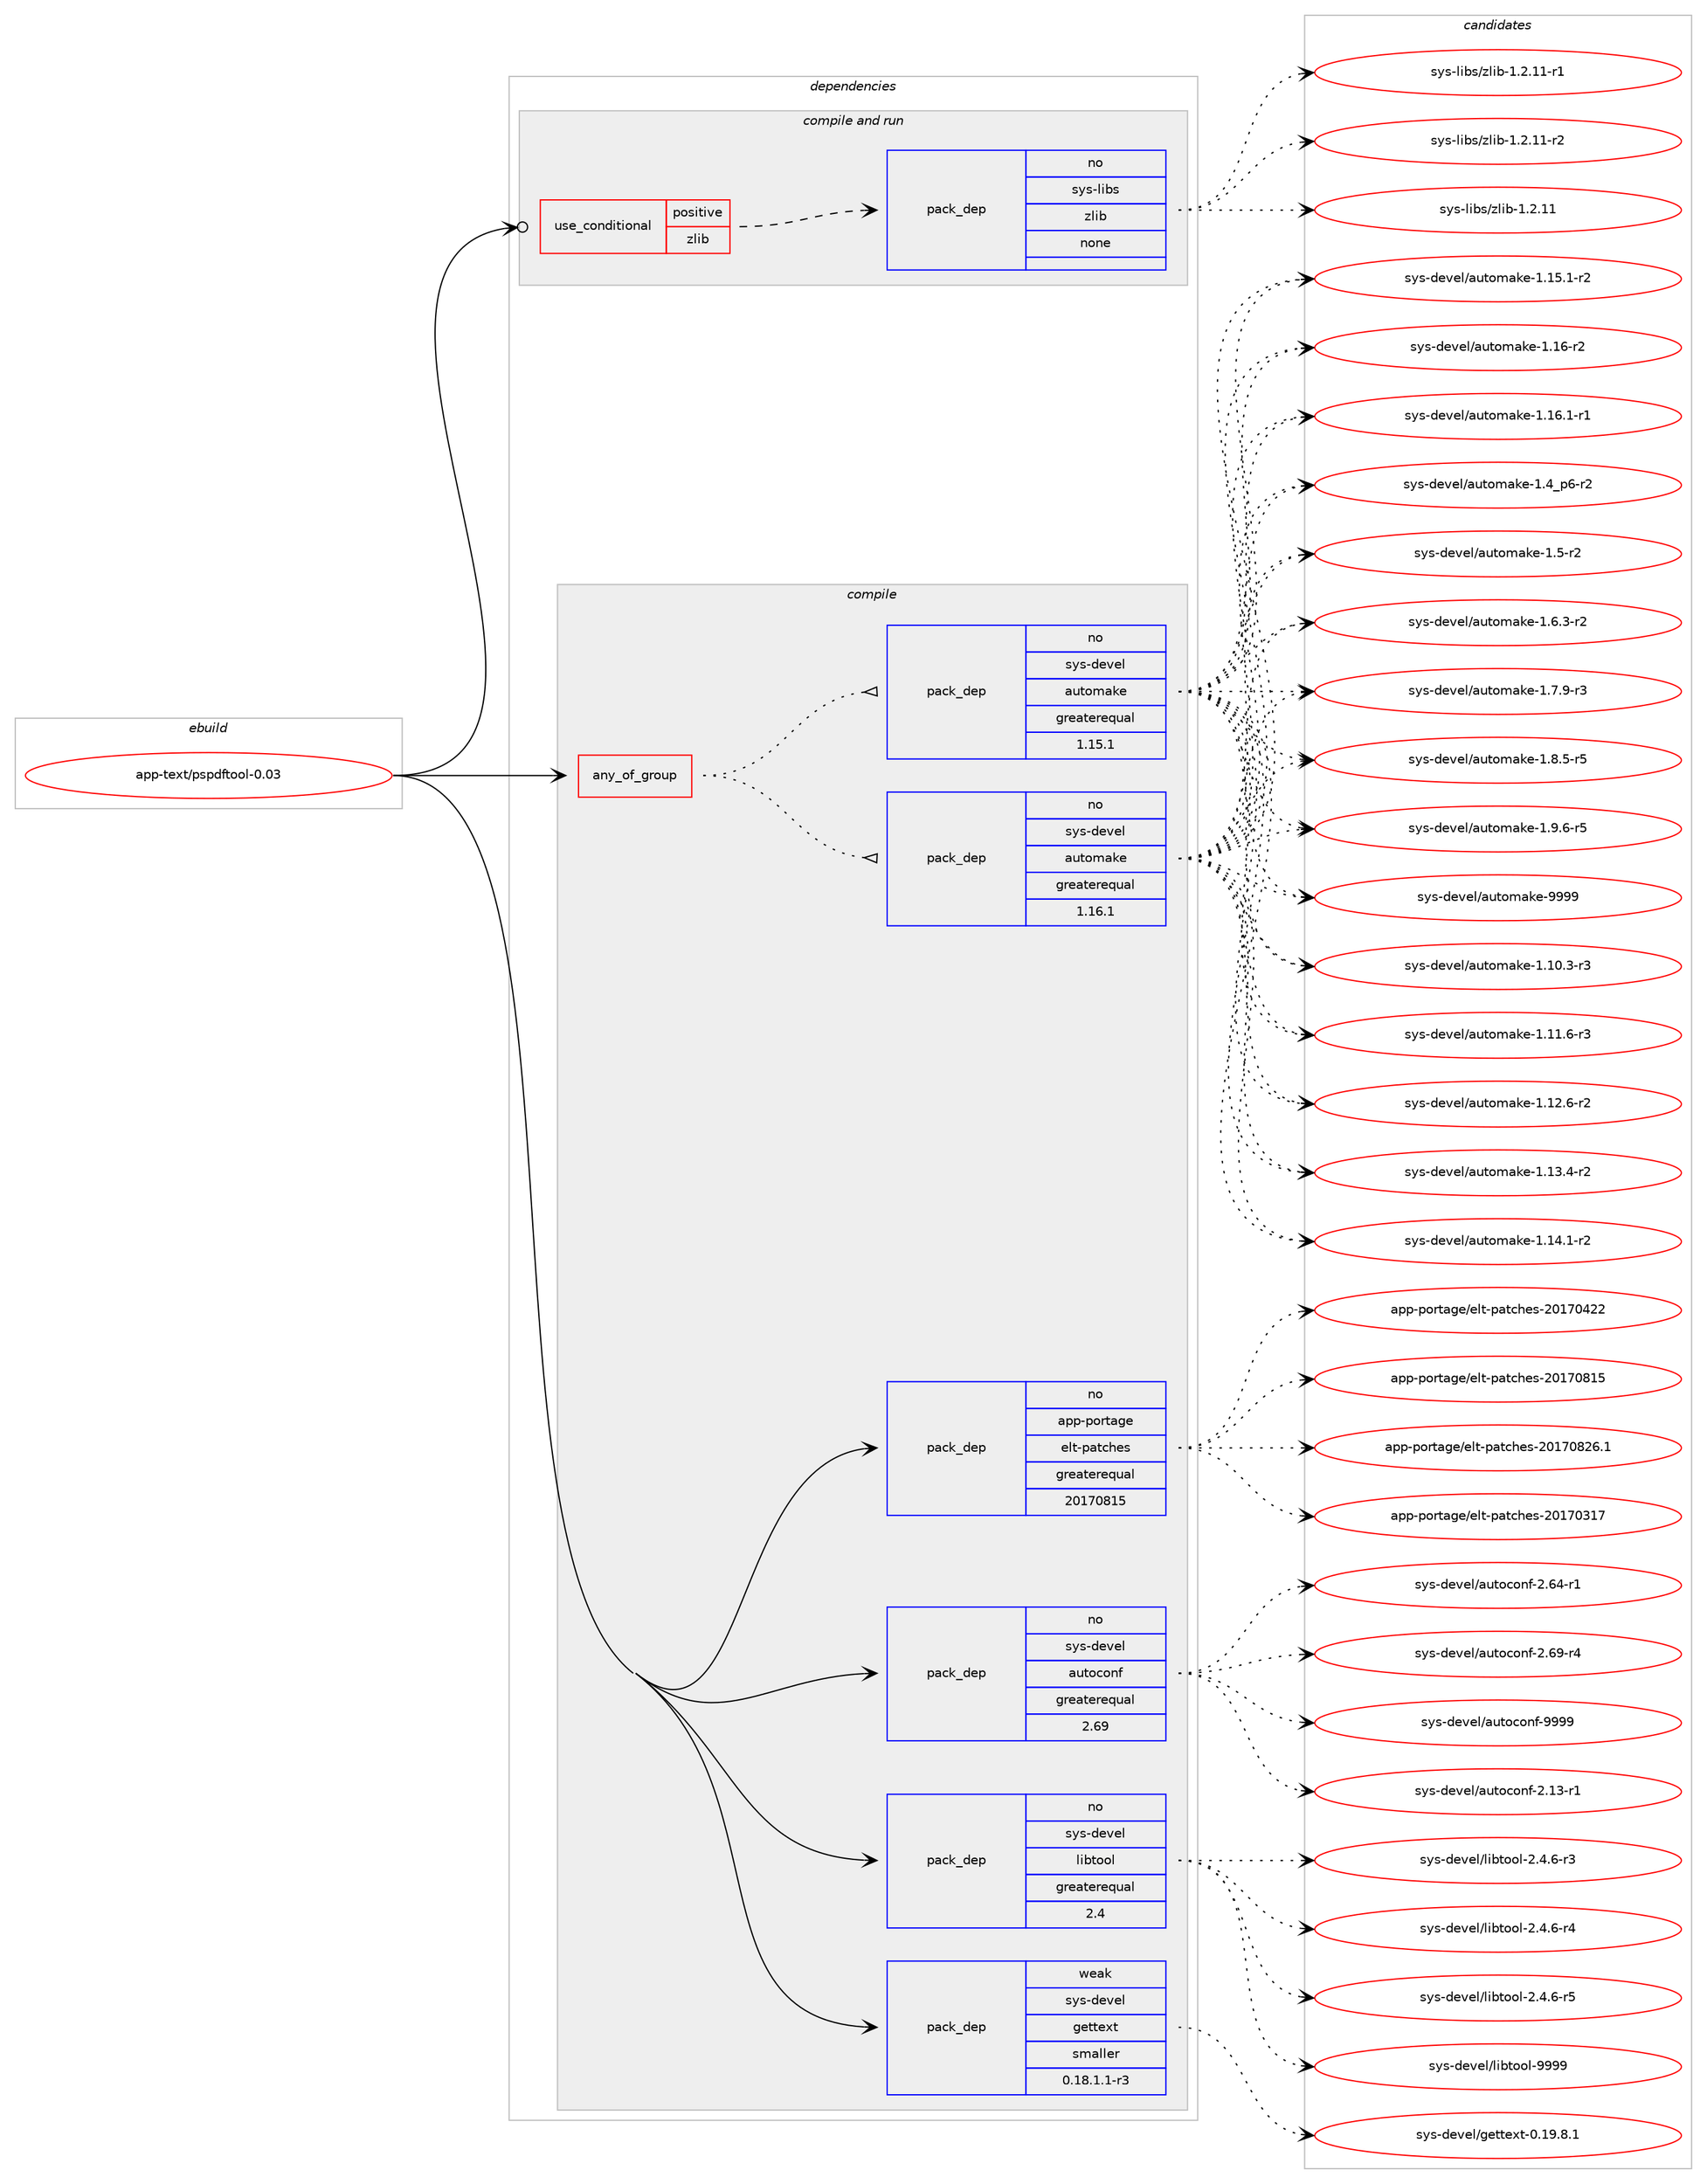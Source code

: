 digraph prolog {

# *************
# Graph options
# *************

newrank=true;
concentrate=true;
compound=true;
graph [rankdir=LR,fontname=Helvetica,fontsize=10,ranksep=1.5];#, ranksep=2.5, nodesep=0.2];
edge  [arrowhead=vee];
node  [fontname=Helvetica,fontsize=10];

# **********
# The ebuild
# **********

subgraph cluster_leftcol {
color=gray;
rank=same;
label=<<i>ebuild</i>>;
id [label="app-text/pspdftool-0.03", color=red, width=4, href="../app-text/pspdftool-0.03.svg"];
}

# ****************
# The dependencies
# ****************

subgraph cluster_midcol {
color=gray;
label=<<i>dependencies</i>>;
subgraph cluster_compile {
fillcolor="#eeeeee";
style=filled;
label=<<i>compile</i>>;
subgraph any19996 {
dependency1311883 [label=<<TABLE BORDER="0" CELLBORDER="1" CELLSPACING="0" CELLPADDING="4"><TR><TD CELLPADDING="10">any_of_group</TD></TR></TABLE>>, shape=none, color=red];subgraph pack935398 {
dependency1311884 [label=<<TABLE BORDER="0" CELLBORDER="1" CELLSPACING="0" CELLPADDING="4" WIDTH="220"><TR><TD ROWSPAN="6" CELLPADDING="30">pack_dep</TD></TR><TR><TD WIDTH="110">no</TD></TR><TR><TD>sys-devel</TD></TR><TR><TD>automake</TD></TR><TR><TD>greaterequal</TD></TR><TR><TD>1.16.1</TD></TR></TABLE>>, shape=none, color=blue];
}
dependency1311883:e -> dependency1311884:w [weight=20,style="dotted",arrowhead="oinv"];
subgraph pack935399 {
dependency1311885 [label=<<TABLE BORDER="0" CELLBORDER="1" CELLSPACING="0" CELLPADDING="4" WIDTH="220"><TR><TD ROWSPAN="6" CELLPADDING="30">pack_dep</TD></TR><TR><TD WIDTH="110">no</TD></TR><TR><TD>sys-devel</TD></TR><TR><TD>automake</TD></TR><TR><TD>greaterequal</TD></TR><TR><TD>1.15.1</TD></TR></TABLE>>, shape=none, color=blue];
}
dependency1311883:e -> dependency1311885:w [weight=20,style="dotted",arrowhead="oinv"];
}
id:e -> dependency1311883:w [weight=20,style="solid",arrowhead="vee"];
subgraph pack935400 {
dependency1311886 [label=<<TABLE BORDER="0" CELLBORDER="1" CELLSPACING="0" CELLPADDING="4" WIDTH="220"><TR><TD ROWSPAN="6" CELLPADDING="30">pack_dep</TD></TR><TR><TD WIDTH="110">no</TD></TR><TR><TD>app-portage</TD></TR><TR><TD>elt-patches</TD></TR><TR><TD>greaterequal</TD></TR><TR><TD>20170815</TD></TR></TABLE>>, shape=none, color=blue];
}
id:e -> dependency1311886:w [weight=20,style="solid",arrowhead="vee"];
subgraph pack935401 {
dependency1311887 [label=<<TABLE BORDER="0" CELLBORDER="1" CELLSPACING="0" CELLPADDING="4" WIDTH="220"><TR><TD ROWSPAN="6" CELLPADDING="30">pack_dep</TD></TR><TR><TD WIDTH="110">no</TD></TR><TR><TD>sys-devel</TD></TR><TR><TD>autoconf</TD></TR><TR><TD>greaterequal</TD></TR><TR><TD>2.69</TD></TR></TABLE>>, shape=none, color=blue];
}
id:e -> dependency1311887:w [weight=20,style="solid",arrowhead="vee"];
subgraph pack935402 {
dependency1311888 [label=<<TABLE BORDER="0" CELLBORDER="1" CELLSPACING="0" CELLPADDING="4" WIDTH="220"><TR><TD ROWSPAN="6" CELLPADDING="30">pack_dep</TD></TR><TR><TD WIDTH="110">no</TD></TR><TR><TD>sys-devel</TD></TR><TR><TD>libtool</TD></TR><TR><TD>greaterequal</TD></TR><TR><TD>2.4</TD></TR></TABLE>>, shape=none, color=blue];
}
id:e -> dependency1311888:w [weight=20,style="solid",arrowhead="vee"];
subgraph pack935403 {
dependency1311889 [label=<<TABLE BORDER="0" CELLBORDER="1" CELLSPACING="0" CELLPADDING="4" WIDTH="220"><TR><TD ROWSPAN="6" CELLPADDING="30">pack_dep</TD></TR><TR><TD WIDTH="110">weak</TD></TR><TR><TD>sys-devel</TD></TR><TR><TD>gettext</TD></TR><TR><TD>smaller</TD></TR><TR><TD>0.18.1.1-r3</TD></TR></TABLE>>, shape=none, color=blue];
}
id:e -> dependency1311889:w [weight=20,style="solid",arrowhead="vee"];
}
subgraph cluster_compileandrun {
fillcolor="#eeeeee";
style=filled;
label=<<i>compile and run</i>>;
subgraph cond355940 {
dependency1311890 [label=<<TABLE BORDER="0" CELLBORDER="1" CELLSPACING="0" CELLPADDING="4"><TR><TD ROWSPAN="3" CELLPADDING="10">use_conditional</TD></TR><TR><TD>positive</TD></TR><TR><TD>zlib</TD></TR></TABLE>>, shape=none, color=red];
subgraph pack935404 {
dependency1311891 [label=<<TABLE BORDER="0" CELLBORDER="1" CELLSPACING="0" CELLPADDING="4" WIDTH="220"><TR><TD ROWSPAN="6" CELLPADDING="30">pack_dep</TD></TR><TR><TD WIDTH="110">no</TD></TR><TR><TD>sys-libs</TD></TR><TR><TD>zlib</TD></TR><TR><TD>none</TD></TR><TR><TD></TD></TR></TABLE>>, shape=none, color=blue];
}
dependency1311890:e -> dependency1311891:w [weight=20,style="dashed",arrowhead="vee"];
}
id:e -> dependency1311890:w [weight=20,style="solid",arrowhead="odotvee"];
}
subgraph cluster_run {
fillcolor="#eeeeee";
style=filled;
label=<<i>run</i>>;
}
}

# **************
# The candidates
# **************

subgraph cluster_choices {
rank=same;
color=gray;
label=<<i>candidates</i>>;

subgraph choice935398 {
color=black;
nodesep=1;
choice11512111545100101118101108479711711611110997107101454946494846514511451 [label="sys-devel/automake-1.10.3-r3", color=red, width=4,href="../sys-devel/automake-1.10.3-r3.svg"];
choice11512111545100101118101108479711711611110997107101454946494946544511451 [label="sys-devel/automake-1.11.6-r3", color=red, width=4,href="../sys-devel/automake-1.11.6-r3.svg"];
choice11512111545100101118101108479711711611110997107101454946495046544511450 [label="sys-devel/automake-1.12.6-r2", color=red, width=4,href="../sys-devel/automake-1.12.6-r2.svg"];
choice11512111545100101118101108479711711611110997107101454946495146524511450 [label="sys-devel/automake-1.13.4-r2", color=red, width=4,href="../sys-devel/automake-1.13.4-r2.svg"];
choice11512111545100101118101108479711711611110997107101454946495246494511450 [label="sys-devel/automake-1.14.1-r2", color=red, width=4,href="../sys-devel/automake-1.14.1-r2.svg"];
choice11512111545100101118101108479711711611110997107101454946495346494511450 [label="sys-devel/automake-1.15.1-r2", color=red, width=4,href="../sys-devel/automake-1.15.1-r2.svg"];
choice1151211154510010111810110847971171161111099710710145494649544511450 [label="sys-devel/automake-1.16-r2", color=red, width=4,href="../sys-devel/automake-1.16-r2.svg"];
choice11512111545100101118101108479711711611110997107101454946495446494511449 [label="sys-devel/automake-1.16.1-r1", color=red, width=4,href="../sys-devel/automake-1.16.1-r1.svg"];
choice115121115451001011181011084797117116111109971071014549465295112544511450 [label="sys-devel/automake-1.4_p6-r2", color=red, width=4,href="../sys-devel/automake-1.4_p6-r2.svg"];
choice11512111545100101118101108479711711611110997107101454946534511450 [label="sys-devel/automake-1.5-r2", color=red, width=4,href="../sys-devel/automake-1.5-r2.svg"];
choice115121115451001011181011084797117116111109971071014549465446514511450 [label="sys-devel/automake-1.6.3-r2", color=red, width=4,href="../sys-devel/automake-1.6.3-r2.svg"];
choice115121115451001011181011084797117116111109971071014549465546574511451 [label="sys-devel/automake-1.7.9-r3", color=red, width=4,href="../sys-devel/automake-1.7.9-r3.svg"];
choice115121115451001011181011084797117116111109971071014549465646534511453 [label="sys-devel/automake-1.8.5-r5", color=red, width=4,href="../sys-devel/automake-1.8.5-r5.svg"];
choice115121115451001011181011084797117116111109971071014549465746544511453 [label="sys-devel/automake-1.9.6-r5", color=red, width=4,href="../sys-devel/automake-1.9.6-r5.svg"];
choice115121115451001011181011084797117116111109971071014557575757 [label="sys-devel/automake-9999", color=red, width=4,href="../sys-devel/automake-9999.svg"];
dependency1311884:e -> choice11512111545100101118101108479711711611110997107101454946494846514511451:w [style=dotted,weight="100"];
dependency1311884:e -> choice11512111545100101118101108479711711611110997107101454946494946544511451:w [style=dotted,weight="100"];
dependency1311884:e -> choice11512111545100101118101108479711711611110997107101454946495046544511450:w [style=dotted,weight="100"];
dependency1311884:e -> choice11512111545100101118101108479711711611110997107101454946495146524511450:w [style=dotted,weight="100"];
dependency1311884:e -> choice11512111545100101118101108479711711611110997107101454946495246494511450:w [style=dotted,weight="100"];
dependency1311884:e -> choice11512111545100101118101108479711711611110997107101454946495346494511450:w [style=dotted,weight="100"];
dependency1311884:e -> choice1151211154510010111810110847971171161111099710710145494649544511450:w [style=dotted,weight="100"];
dependency1311884:e -> choice11512111545100101118101108479711711611110997107101454946495446494511449:w [style=dotted,weight="100"];
dependency1311884:e -> choice115121115451001011181011084797117116111109971071014549465295112544511450:w [style=dotted,weight="100"];
dependency1311884:e -> choice11512111545100101118101108479711711611110997107101454946534511450:w [style=dotted,weight="100"];
dependency1311884:e -> choice115121115451001011181011084797117116111109971071014549465446514511450:w [style=dotted,weight="100"];
dependency1311884:e -> choice115121115451001011181011084797117116111109971071014549465546574511451:w [style=dotted,weight="100"];
dependency1311884:e -> choice115121115451001011181011084797117116111109971071014549465646534511453:w [style=dotted,weight="100"];
dependency1311884:e -> choice115121115451001011181011084797117116111109971071014549465746544511453:w [style=dotted,weight="100"];
dependency1311884:e -> choice115121115451001011181011084797117116111109971071014557575757:w [style=dotted,weight="100"];
}
subgraph choice935399 {
color=black;
nodesep=1;
choice11512111545100101118101108479711711611110997107101454946494846514511451 [label="sys-devel/automake-1.10.3-r3", color=red, width=4,href="../sys-devel/automake-1.10.3-r3.svg"];
choice11512111545100101118101108479711711611110997107101454946494946544511451 [label="sys-devel/automake-1.11.6-r3", color=red, width=4,href="../sys-devel/automake-1.11.6-r3.svg"];
choice11512111545100101118101108479711711611110997107101454946495046544511450 [label="sys-devel/automake-1.12.6-r2", color=red, width=4,href="../sys-devel/automake-1.12.6-r2.svg"];
choice11512111545100101118101108479711711611110997107101454946495146524511450 [label="sys-devel/automake-1.13.4-r2", color=red, width=4,href="../sys-devel/automake-1.13.4-r2.svg"];
choice11512111545100101118101108479711711611110997107101454946495246494511450 [label="sys-devel/automake-1.14.1-r2", color=red, width=4,href="../sys-devel/automake-1.14.1-r2.svg"];
choice11512111545100101118101108479711711611110997107101454946495346494511450 [label="sys-devel/automake-1.15.1-r2", color=red, width=4,href="../sys-devel/automake-1.15.1-r2.svg"];
choice1151211154510010111810110847971171161111099710710145494649544511450 [label="sys-devel/automake-1.16-r2", color=red, width=4,href="../sys-devel/automake-1.16-r2.svg"];
choice11512111545100101118101108479711711611110997107101454946495446494511449 [label="sys-devel/automake-1.16.1-r1", color=red, width=4,href="../sys-devel/automake-1.16.1-r1.svg"];
choice115121115451001011181011084797117116111109971071014549465295112544511450 [label="sys-devel/automake-1.4_p6-r2", color=red, width=4,href="../sys-devel/automake-1.4_p6-r2.svg"];
choice11512111545100101118101108479711711611110997107101454946534511450 [label="sys-devel/automake-1.5-r2", color=red, width=4,href="../sys-devel/automake-1.5-r2.svg"];
choice115121115451001011181011084797117116111109971071014549465446514511450 [label="sys-devel/automake-1.6.3-r2", color=red, width=4,href="../sys-devel/automake-1.6.3-r2.svg"];
choice115121115451001011181011084797117116111109971071014549465546574511451 [label="sys-devel/automake-1.7.9-r3", color=red, width=4,href="../sys-devel/automake-1.7.9-r3.svg"];
choice115121115451001011181011084797117116111109971071014549465646534511453 [label="sys-devel/automake-1.8.5-r5", color=red, width=4,href="../sys-devel/automake-1.8.5-r5.svg"];
choice115121115451001011181011084797117116111109971071014549465746544511453 [label="sys-devel/automake-1.9.6-r5", color=red, width=4,href="../sys-devel/automake-1.9.6-r5.svg"];
choice115121115451001011181011084797117116111109971071014557575757 [label="sys-devel/automake-9999", color=red, width=4,href="../sys-devel/automake-9999.svg"];
dependency1311885:e -> choice11512111545100101118101108479711711611110997107101454946494846514511451:w [style=dotted,weight="100"];
dependency1311885:e -> choice11512111545100101118101108479711711611110997107101454946494946544511451:w [style=dotted,weight="100"];
dependency1311885:e -> choice11512111545100101118101108479711711611110997107101454946495046544511450:w [style=dotted,weight="100"];
dependency1311885:e -> choice11512111545100101118101108479711711611110997107101454946495146524511450:w [style=dotted,weight="100"];
dependency1311885:e -> choice11512111545100101118101108479711711611110997107101454946495246494511450:w [style=dotted,weight="100"];
dependency1311885:e -> choice11512111545100101118101108479711711611110997107101454946495346494511450:w [style=dotted,weight="100"];
dependency1311885:e -> choice1151211154510010111810110847971171161111099710710145494649544511450:w [style=dotted,weight="100"];
dependency1311885:e -> choice11512111545100101118101108479711711611110997107101454946495446494511449:w [style=dotted,weight="100"];
dependency1311885:e -> choice115121115451001011181011084797117116111109971071014549465295112544511450:w [style=dotted,weight="100"];
dependency1311885:e -> choice11512111545100101118101108479711711611110997107101454946534511450:w [style=dotted,weight="100"];
dependency1311885:e -> choice115121115451001011181011084797117116111109971071014549465446514511450:w [style=dotted,weight="100"];
dependency1311885:e -> choice115121115451001011181011084797117116111109971071014549465546574511451:w [style=dotted,weight="100"];
dependency1311885:e -> choice115121115451001011181011084797117116111109971071014549465646534511453:w [style=dotted,weight="100"];
dependency1311885:e -> choice115121115451001011181011084797117116111109971071014549465746544511453:w [style=dotted,weight="100"];
dependency1311885:e -> choice115121115451001011181011084797117116111109971071014557575757:w [style=dotted,weight="100"];
}
subgraph choice935400 {
color=black;
nodesep=1;
choice97112112451121111141169710310147101108116451129711699104101115455048495548514955 [label="app-portage/elt-patches-20170317", color=red, width=4,href="../app-portage/elt-patches-20170317.svg"];
choice97112112451121111141169710310147101108116451129711699104101115455048495548525050 [label="app-portage/elt-patches-20170422", color=red, width=4,href="../app-portage/elt-patches-20170422.svg"];
choice97112112451121111141169710310147101108116451129711699104101115455048495548564953 [label="app-portage/elt-patches-20170815", color=red, width=4,href="../app-portage/elt-patches-20170815.svg"];
choice971121124511211111411697103101471011081164511297116991041011154550484955485650544649 [label="app-portage/elt-patches-20170826.1", color=red, width=4,href="../app-portage/elt-patches-20170826.1.svg"];
dependency1311886:e -> choice97112112451121111141169710310147101108116451129711699104101115455048495548514955:w [style=dotted,weight="100"];
dependency1311886:e -> choice97112112451121111141169710310147101108116451129711699104101115455048495548525050:w [style=dotted,weight="100"];
dependency1311886:e -> choice97112112451121111141169710310147101108116451129711699104101115455048495548564953:w [style=dotted,weight="100"];
dependency1311886:e -> choice971121124511211111411697103101471011081164511297116991041011154550484955485650544649:w [style=dotted,weight="100"];
}
subgraph choice935401 {
color=black;
nodesep=1;
choice1151211154510010111810110847971171161119911111010245504649514511449 [label="sys-devel/autoconf-2.13-r1", color=red, width=4,href="../sys-devel/autoconf-2.13-r1.svg"];
choice1151211154510010111810110847971171161119911111010245504654524511449 [label="sys-devel/autoconf-2.64-r1", color=red, width=4,href="../sys-devel/autoconf-2.64-r1.svg"];
choice1151211154510010111810110847971171161119911111010245504654574511452 [label="sys-devel/autoconf-2.69-r4", color=red, width=4,href="../sys-devel/autoconf-2.69-r4.svg"];
choice115121115451001011181011084797117116111991111101024557575757 [label="sys-devel/autoconf-9999", color=red, width=4,href="../sys-devel/autoconf-9999.svg"];
dependency1311887:e -> choice1151211154510010111810110847971171161119911111010245504649514511449:w [style=dotted,weight="100"];
dependency1311887:e -> choice1151211154510010111810110847971171161119911111010245504654524511449:w [style=dotted,weight="100"];
dependency1311887:e -> choice1151211154510010111810110847971171161119911111010245504654574511452:w [style=dotted,weight="100"];
dependency1311887:e -> choice115121115451001011181011084797117116111991111101024557575757:w [style=dotted,weight="100"];
}
subgraph choice935402 {
color=black;
nodesep=1;
choice1151211154510010111810110847108105981161111111084550465246544511451 [label="sys-devel/libtool-2.4.6-r3", color=red, width=4,href="../sys-devel/libtool-2.4.6-r3.svg"];
choice1151211154510010111810110847108105981161111111084550465246544511452 [label="sys-devel/libtool-2.4.6-r4", color=red, width=4,href="../sys-devel/libtool-2.4.6-r4.svg"];
choice1151211154510010111810110847108105981161111111084550465246544511453 [label="sys-devel/libtool-2.4.6-r5", color=red, width=4,href="../sys-devel/libtool-2.4.6-r5.svg"];
choice1151211154510010111810110847108105981161111111084557575757 [label="sys-devel/libtool-9999", color=red, width=4,href="../sys-devel/libtool-9999.svg"];
dependency1311888:e -> choice1151211154510010111810110847108105981161111111084550465246544511451:w [style=dotted,weight="100"];
dependency1311888:e -> choice1151211154510010111810110847108105981161111111084550465246544511452:w [style=dotted,weight="100"];
dependency1311888:e -> choice1151211154510010111810110847108105981161111111084550465246544511453:w [style=dotted,weight="100"];
dependency1311888:e -> choice1151211154510010111810110847108105981161111111084557575757:w [style=dotted,weight="100"];
}
subgraph choice935403 {
color=black;
nodesep=1;
choice1151211154510010111810110847103101116116101120116454846495746564649 [label="sys-devel/gettext-0.19.8.1", color=red, width=4,href="../sys-devel/gettext-0.19.8.1.svg"];
dependency1311889:e -> choice1151211154510010111810110847103101116116101120116454846495746564649:w [style=dotted,weight="100"];
}
subgraph choice935404 {
color=black;
nodesep=1;
choice1151211154510810598115471221081059845494650464949 [label="sys-libs/zlib-1.2.11", color=red, width=4,href="../sys-libs/zlib-1.2.11.svg"];
choice11512111545108105981154712210810598454946504649494511449 [label="sys-libs/zlib-1.2.11-r1", color=red, width=4,href="../sys-libs/zlib-1.2.11-r1.svg"];
choice11512111545108105981154712210810598454946504649494511450 [label="sys-libs/zlib-1.2.11-r2", color=red, width=4,href="../sys-libs/zlib-1.2.11-r2.svg"];
dependency1311891:e -> choice1151211154510810598115471221081059845494650464949:w [style=dotted,weight="100"];
dependency1311891:e -> choice11512111545108105981154712210810598454946504649494511449:w [style=dotted,weight="100"];
dependency1311891:e -> choice11512111545108105981154712210810598454946504649494511450:w [style=dotted,weight="100"];
}
}

}
